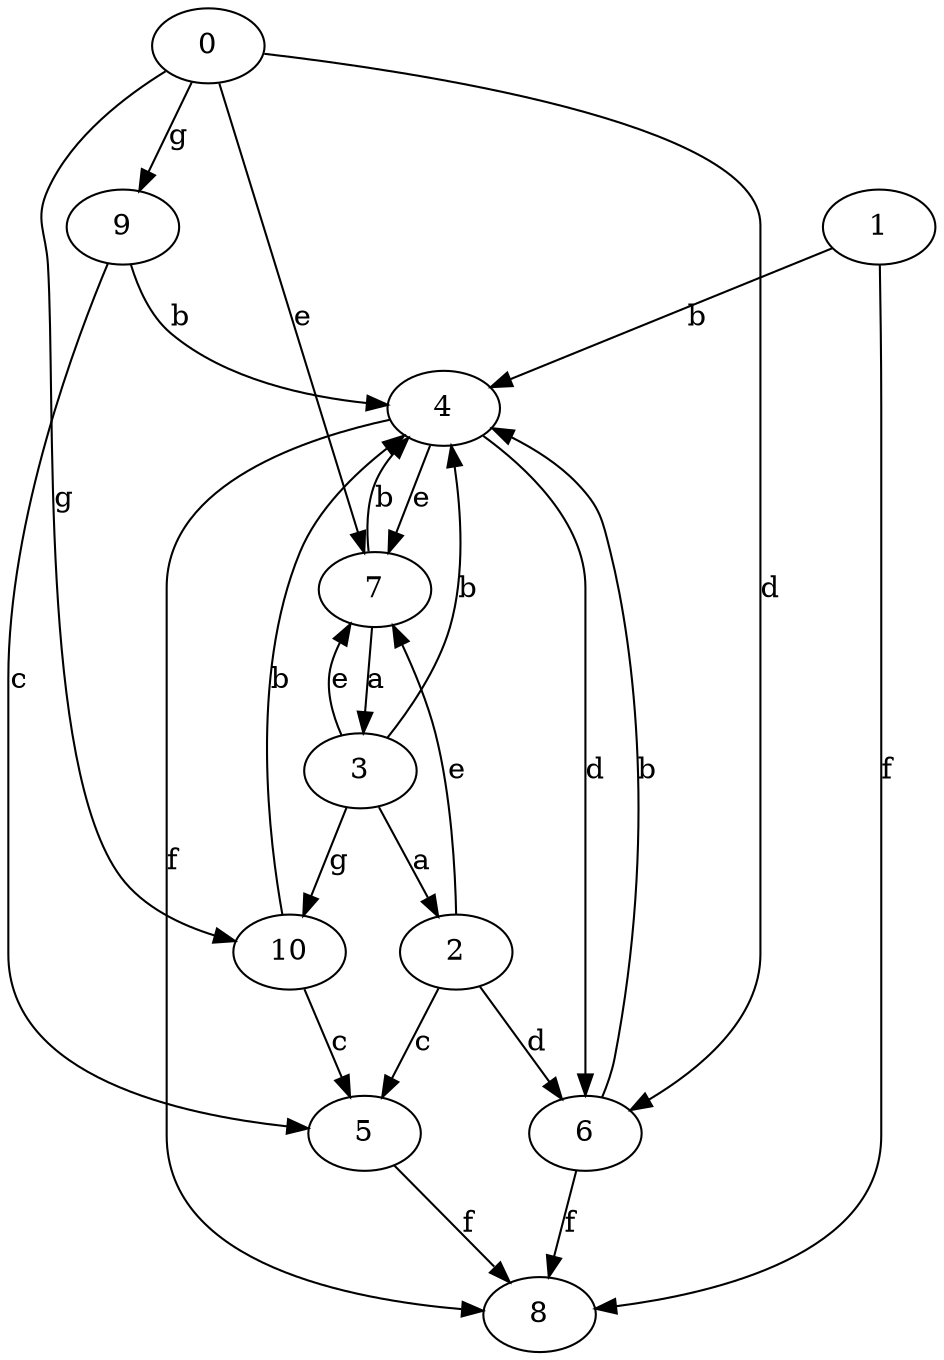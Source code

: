 strict digraph  {
1;
2;
3;
0;
4;
5;
6;
7;
8;
9;
10;
1 -> 4  [label=b];
1 -> 8  [label=f];
2 -> 5  [label=c];
2 -> 6  [label=d];
2 -> 7  [label=e];
3 -> 2  [label=a];
3 -> 4  [label=b];
3 -> 7  [label=e];
3 -> 10  [label=g];
0 -> 6  [label=d];
0 -> 7  [label=e];
0 -> 9  [label=g];
0 -> 10  [label=g];
4 -> 6  [label=d];
4 -> 7  [label=e];
4 -> 8  [label=f];
5 -> 8  [label=f];
6 -> 4  [label=b];
6 -> 8  [label=f];
7 -> 3  [label=a];
7 -> 4  [label=b];
9 -> 4  [label=b];
9 -> 5  [label=c];
10 -> 4  [label=b];
10 -> 5  [label=c];
}
